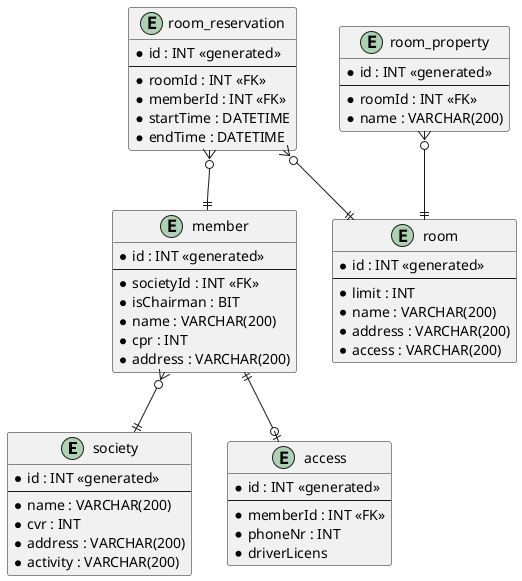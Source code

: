 @startuml
'https://plantuml.com/class-diagram

entity society {
    * id : INT <<generated>>
    --
    * name : VARCHAR(200)
    * cvr : INT
    * address : VARCHAR(200)
    * activity : VARCHAR(200)
}

entity member {
    * id : INT <<generated>>
    --
    * societyId : INT <<FK>>
    * isChairman : BIT
    * name : VARCHAR(200)
    * cpr : INT
    * address : VARCHAR(200)
}

entity room {
    * id : INT <<generated>>
    --
    * limit : INT
    * name : VARCHAR(200)
    * address : VARCHAR(200)
    * access : VARCHAR(200)
}

entity room_property {
    * id : INT <<generated>>
    --
    * roomId : INT <<FK>>
    * name : VARCHAR(200)
}

entity room_reservation {
    * id : INT <<generated>>
    --
    * roomId : INT <<FK>>
    * memberId : INT <<FK>>
    * startTime : DATETIME
    * endTime : DATETIME
}

entity access {
    * id : INT <<generated>>
    --
    * memberId : INT <<FK>>
    * phoneNr : INT
    * driverLicens
}



member }o--|| society
room_reservation }o--|| member
room_reservation }o--|| room
room_property }o--|| room
member ||--o| access

@enduml